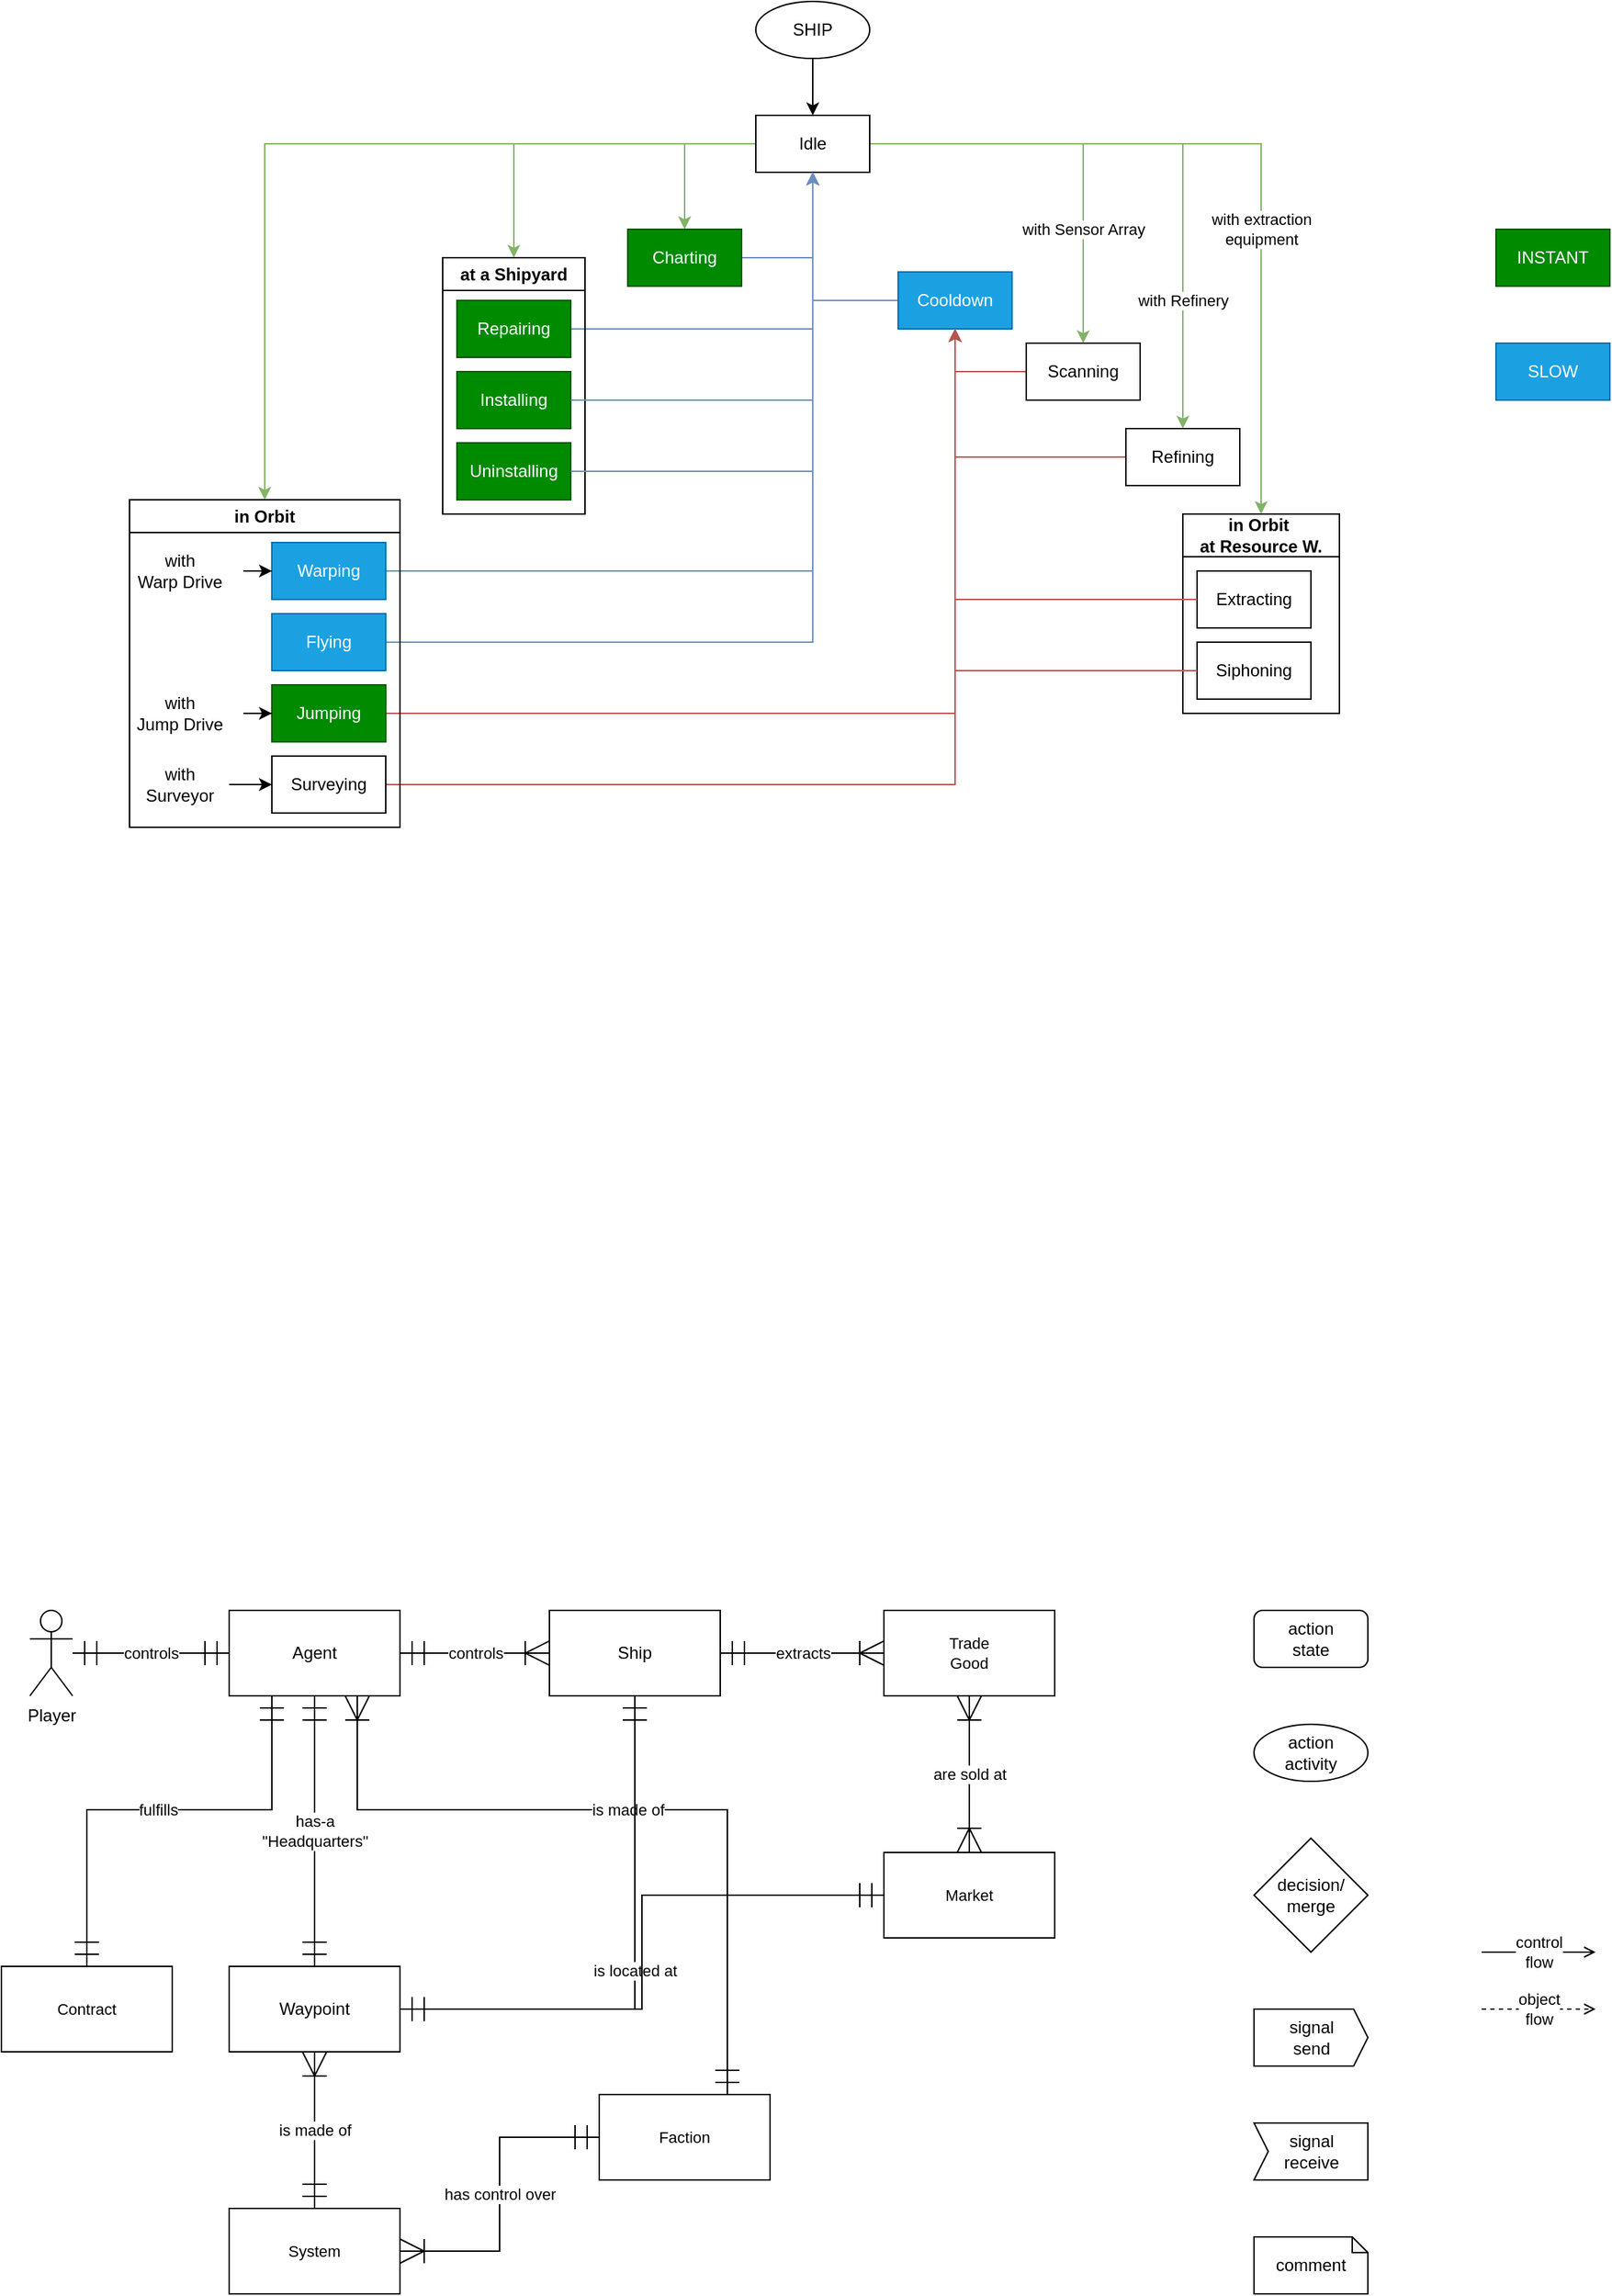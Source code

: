 <mxfile version="24.5.4" type="github">
  <diagram name="Page-1" id="_OZHdQPs6SoX2NPfq_Cj">
    <mxGraphModel dx="491" dy="687" grid="1" gridSize="10" guides="1" tooltips="1" connect="1" arrows="1" fold="1" page="1" pageScale="1" pageWidth="850" pageHeight="1100" math="0" shadow="0">
      <root>
        <mxCell id="0" />
        <mxCell id="1" parent="0" />
        <mxCell id="6kHPH6OEH3Yg8wW-1C3C-16" value="controls" style="edgeStyle=orthogonalEdgeStyle;rounded=0;orthogonalLoop=1;jettySize=auto;html=1;entryX=0;entryY=0.5;entryDx=0;entryDy=0;strokeColor=default;align=center;verticalAlign=middle;fontFamily=Helvetica;fontSize=11;fontColor=default;labelBackgroundColor=default;startArrow=ERmandOne;startFill=0;startSize=15;endArrow=ERmandOne;endFill=0;endSize=15;" parent="1" source="6kHPH6OEH3Yg8wW-1C3C-1" target="6kHPH6OEH3Yg8wW-1C3C-3" edge="1">
          <mxGeometry relative="1" as="geometry" />
        </mxCell>
        <mxCell id="6kHPH6OEH3Yg8wW-1C3C-1" value="Player" style="shape=umlActor;verticalLabelPosition=bottom;verticalAlign=top;html=1;outlineConnect=0;" parent="1" vertex="1">
          <mxGeometry x="50" y="1170" width="30" height="60" as="geometry" />
        </mxCell>
        <mxCell id="6kHPH6OEH3Yg8wW-1C3C-6" value="controls" style="edgeStyle=orthogonalEdgeStyle;rounded=0;orthogonalLoop=1;jettySize=auto;html=1;endArrow=ERoneToMany;endFill=0;endSize=15;startSize=15;startArrow=ERmandOne;startFill=0;" parent="1" source="6kHPH6OEH3Yg8wW-1C3C-3" target="6kHPH6OEH3Yg8wW-1C3C-7" edge="1">
          <mxGeometry relative="1" as="geometry">
            <mxPoint x="470" y="1200" as="targetPoint" />
          </mxGeometry>
        </mxCell>
        <mxCell id="6kHPH6OEH3Yg8wW-1C3C-17" value="&lt;div&gt;has-a&lt;/div&gt;&lt;div&gt;&quot;Headquarters&quot;&lt;br&gt;&lt;/div&gt;" style="edgeStyle=orthogonalEdgeStyle;rounded=0;orthogonalLoop=1;jettySize=auto;html=1;entryX=0.5;entryY=0;entryDx=0;entryDy=0;strokeColor=default;align=center;verticalAlign=middle;fontFamily=Helvetica;fontSize=11;fontColor=default;labelBackgroundColor=default;startArrow=ERmandOne;startFill=0;startSize=15;endArrow=ERmandOne;endFill=0;endSize=15;" parent="1" source="6kHPH6OEH3Yg8wW-1C3C-3" target="6kHPH6OEH3Yg8wW-1C3C-4" edge="1">
          <mxGeometry relative="1" as="geometry" />
        </mxCell>
        <mxCell id="6kHPH6OEH3Yg8wW-1C3C-20" value="fulfills" style="edgeStyle=orthogonalEdgeStyle;rounded=0;orthogonalLoop=1;jettySize=auto;html=1;exitX=0.25;exitY=1;exitDx=0;exitDy=0;entryX=0.5;entryY=0;entryDx=0;entryDy=0;strokeColor=default;align=center;verticalAlign=middle;fontFamily=Helvetica;fontSize=11;fontColor=default;labelBackgroundColor=default;startArrow=ERmandOne;startFill=0;startSize=15;endArrow=ERmandOne;endFill=0;endSize=15;" parent="1" source="6kHPH6OEH3Yg8wW-1C3C-3" target="6kHPH6OEH3Yg8wW-1C3C-19" edge="1">
          <mxGeometry relative="1" as="geometry">
            <Array as="points">
              <mxPoint x="220" y="1310" />
              <mxPoint x="90" y="1310" />
            </Array>
          </mxGeometry>
        </mxCell>
        <mxCell id="6kHPH6OEH3Yg8wW-1C3C-23" value="is made of" style="edgeStyle=orthogonalEdgeStyle;rounded=0;orthogonalLoop=1;jettySize=auto;html=1;exitX=0.75;exitY=1;exitDx=0;exitDy=0;strokeColor=default;align=center;verticalAlign=middle;fontFamily=Helvetica;fontSize=11;fontColor=default;labelBackgroundColor=default;startArrow=ERoneToMany;startFill=0;startSize=15;endArrow=ERmandOne;endFill=0;endSize=15;entryX=0.75;entryY=0;entryDx=0;entryDy=0;" parent="1" source="6kHPH6OEH3Yg8wW-1C3C-3" target="6kHPH6OEH3Yg8wW-1C3C-21" edge="1">
          <mxGeometry relative="1" as="geometry">
            <mxPoint x="290" y="1660" as="targetPoint" />
            <Array as="points">
              <mxPoint x="280" y="1310" />
              <mxPoint x="540" y="1310" />
            </Array>
          </mxGeometry>
        </mxCell>
        <mxCell id="6kHPH6OEH3Yg8wW-1C3C-3" value="&lt;div&gt;Agent&lt;/div&gt;" style="rounded=0;whiteSpace=wrap;html=1;" parent="1" vertex="1">
          <mxGeometry x="190" y="1170" width="120" height="60" as="geometry" />
        </mxCell>
        <mxCell id="6kHPH6OEH3Yg8wW-1C3C-4" value="Waypoint" style="rounded=0;whiteSpace=wrap;html=1;" parent="1" vertex="1">
          <mxGeometry x="190" y="1420" width="120" height="60" as="geometry" />
        </mxCell>
        <mxCell id="6kHPH6OEH3Yg8wW-1C3C-18" value="is located at" style="edgeStyle=orthogonalEdgeStyle;rounded=0;orthogonalLoop=1;jettySize=auto;html=1;entryX=1;entryY=0.5;entryDx=0;entryDy=0;strokeColor=default;align=center;verticalAlign=middle;fontFamily=Helvetica;fontSize=11;fontColor=default;labelBackgroundColor=default;startArrow=ERmandOne;startFill=0;startSize=15;endArrow=ERmandOne;endFill=0;endSize=15;exitX=0.5;exitY=1;exitDx=0;exitDy=0;" parent="1" source="6kHPH6OEH3Yg8wW-1C3C-7" target="6kHPH6OEH3Yg8wW-1C3C-4" edge="1">
          <mxGeometry relative="1" as="geometry" />
        </mxCell>
        <mxCell id="6kHPH6OEH3Yg8wW-1C3C-30" value="extracts" style="edgeStyle=orthogonalEdgeStyle;rounded=0;orthogonalLoop=1;jettySize=auto;html=1;strokeColor=default;align=center;verticalAlign=middle;fontFamily=Helvetica;fontSize=11;fontColor=default;labelBackgroundColor=default;startArrow=ERmandOne;startFill=0;startSize=15;endArrow=ERoneToMany;endFill=0;endSize=15;" parent="1" source="6kHPH6OEH3Yg8wW-1C3C-7" target="6kHPH6OEH3Yg8wW-1C3C-29" edge="1">
          <mxGeometry relative="1" as="geometry" />
        </mxCell>
        <mxCell id="6kHPH6OEH3Yg8wW-1C3C-7" value="Ship" style="rounded=0;whiteSpace=wrap;html=1;" parent="1" vertex="1">
          <mxGeometry x="415" y="1170" width="120" height="60" as="geometry" />
        </mxCell>
        <mxCell id="6kHPH6OEH3Yg8wW-1C3C-19" value="Contract" style="rounded=0;whiteSpace=wrap;html=1;fontFamily=Helvetica;fontSize=11;fontColor=default;labelBackgroundColor=default;" parent="1" vertex="1">
          <mxGeometry x="30" y="1420" width="120" height="60" as="geometry" />
        </mxCell>
        <mxCell id="6kHPH6OEH3Yg8wW-1C3C-26" value="has control over" style="edgeStyle=orthogonalEdgeStyle;rounded=0;orthogonalLoop=1;jettySize=auto;html=1;entryX=1;entryY=0.5;entryDx=0;entryDy=0;strokeColor=default;align=center;verticalAlign=middle;fontFamily=Helvetica;fontSize=11;fontColor=default;labelBackgroundColor=default;startArrow=ERmandOne;startFill=0;startSize=15;endArrow=ERoneToMany;endFill=0;endSize=15;" parent="1" source="6kHPH6OEH3Yg8wW-1C3C-21" target="6kHPH6OEH3Yg8wW-1C3C-24" edge="1">
          <mxGeometry relative="1" as="geometry" />
        </mxCell>
        <mxCell id="6kHPH6OEH3Yg8wW-1C3C-21" value="Faction" style="rounded=0;whiteSpace=wrap;html=1;fontFamily=Helvetica;fontSize=11;fontColor=default;labelBackgroundColor=default;" parent="1" vertex="1">
          <mxGeometry x="450" y="1510" width="120" height="60" as="geometry" />
        </mxCell>
        <mxCell id="6kHPH6OEH3Yg8wW-1C3C-25" value="is made of" style="edgeStyle=orthogonalEdgeStyle;rounded=0;orthogonalLoop=1;jettySize=auto;html=1;strokeColor=default;align=center;verticalAlign=middle;fontFamily=Helvetica;fontSize=11;fontColor=default;labelBackgroundColor=default;startArrow=ERmandOne;startFill=0;startSize=15;endArrow=ERoneToMany;endFill=0;endSize=15;" parent="1" source="6kHPH6OEH3Yg8wW-1C3C-24" target="6kHPH6OEH3Yg8wW-1C3C-4" edge="1">
          <mxGeometry relative="1" as="geometry" />
        </mxCell>
        <mxCell id="6kHPH6OEH3Yg8wW-1C3C-24" value="System" style="rounded=0;whiteSpace=wrap;html=1;fontFamily=Helvetica;fontSize=11;fontColor=default;labelBackgroundColor=default;" parent="1" vertex="1">
          <mxGeometry x="190" y="1590" width="120" height="60" as="geometry" />
        </mxCell>
        <mxCell id="6kHPH6OEH3Yg8wW-1C3C-33" value="are sold at" style="edgeStyle=orthogonalEdgeStyle;rounded=0;orthogonalLoop=1;jettySize=auto;html=1;strokeColor=default;align=center;verticalAlign=middle;fontFamily=Helvetica;fontSize=11;fontColor=default;labelBackgroundColor=default;startArrow=ERoneToMany;startFill=0;startSize=15;endArrow=ERoneToMany;endFill=0;endSize=15;" parent="1" source="6kHPH6OEH3Yg8wW-1C3C-29" target="6kHPH6OEH3Yg8wW-1C3C-32" edge="1">
          <mxGeometry relative="1" as="geometry" />
        </mxCell>
        <mxCell id="6kHPH6OEH3Yg8wW-1C3C-29" value="&lt;div&gt;Trade&lt;/div&gt;&lt;div&gt;Good&lt;br&gt;&lt;/div&gt;" style="rounded=0;whiteSpace=wrap;html=1;fontFamily=Helvetica;fontSize=11;fontColor=default;labelBackgroundColor=default;" parent="1" vertex="1">
          <mxGeometry x="650" y="1170" width="120" height="60" as="geometry" />
        </mxCell>
        <mxCell id="6kHPH6OEH3Yg8wW-1C3C-34" style="edgeStyle=orthogonalEdgeStyle;rounded=0;orthogonalLoop=1;jettySize=auto;html=1;entryX=1;entryY=0.5;entryDx=0;entryDy=0;strokeColor=default;align=center;verticalAlign=middle;fontFamily=Helvetica;fontSize=11;fontColor=default;labelBackgroundColor=default;startArrow=ERmandOne;startFill=0;startSize=15;endArrow=ERmandOne;endFill=0;endSize=15;" parent="1" source="6kHPH6OEH3Yg8wW-1C3C-32" target="6kHPH6OEH3Yg8wW-1C3C-4" edge="1">
          <mxGeometry relative="1" as="geometry">
            <Array as="points">
              <mxPoint x="480" y="1370" />
              <mxPoint x="480" y="1450" />
            </Array>
          </mxGeometry>
        </mxCell>
        <mxCell id="6kHPH6OEH3Yg8wW-1C3C-32" value="Market" style="rounded=0;whiteSpace=wrap;html=1;fontFamily=Helvetica;fontSize=11;fontColor=default;labelBackgroundColor=default;" parent="1" vertex="1">
          <mxGeometry x="650" y="1340" width="120" height="60" as="geometry" />
        </mxCell>
        <mxCell id="xialIGIcsc5dJ5JrzUwg-1" value="&lt;div&gt;decision/&lt;/div&gt;&lt;div&gt;merge&lt;br&gt;&lt;/div&gt;" style="rhombus;whiteSpace=wrap;html=1;" parent="1" vertex="1">
          <mxGeometry x="910" y="1330" width="80" height="80" as="geometry" />
        </mxCell>
        <mxCell id="xialIGIcsc5dJ5JrzUwg-2" value="&lt;div&gt;action&lt;/div&gt;&lt;div&gt;state&lt;br&gt;&lt;/div&gt;" style="rounded=1;whiteSpace=wrap;html=1;" parent="1" vertex="1">
          <mxGeometry x="910" y="1170" width="80" height="40" as="geometry" />
        </mxCell>
        <mxCell id="xialIGIcsc5dJ5JrzUwg-3" value="&lt;div&gt;action&lt;/div&gt;&lt;div&gt;activity&lt;br&gt;&lt;/div&gt;" style="ellipse;whiteSpace=wrap;html=1;" parent="1" vertex="1">
          <mxGeometry x="910" y="1250" width="80" height="40" as="geometry" />
        </mxCell>
        <mxCell id="xialIGIcsc5dJ5JrzUwg-4" value="&lt;div&gt;control&lt;/div&gt;&lt;div&gt;flow&lt;br&gt;&lt;/div&gt;" style="endArrow=open;html=1;rounded=0;endFill=0;" parent="1" edge="1">
          <mxGeometry width="50" height="50" relative="1" as="geometry">
            <mxPoint x="1070" y="1410" as="sourcePoint" />
            <mxPoint x="1150" y="1410" as="targetPoint" />
          </mxGeometry>
        </mxCell>
        <mxCell id="xialIGIcsc5dJ5JrzUwg-5" value="&lt;div&gt;object&lt;/div&gt;&lt;div&gt;flow&lt;br&gt;&lt;/div&gt;" style="endArrow=open;html=1;rounded=0;endFill=0;dashed=1;" parent="1" edge="1">
          <mxGeometry width="50" height="50" relative="1" as="geometry">
            <mxPoint x="1070" y="1450" as="sourcePoint" />
            <mxPoint x="1150" y="1450" as="targetPoint" />
          </mxGeometry>
        </mxCell>
        <mxCell id="xialIGIcsc5dJ5JrzUwg-10" value="&lt;div&gt;signal&lt;/div&gt;&lt;div&gt;send&lt;br&gt;&lt;/div&gt;" style="html=1;shadow=0;dashed=0;align=center;verticalAlign=middle;shape=mxgraph.arrows2.arrow;dy=0;dx=10;notch=0;" parent="1" vertex="1">
          <mxGeometry x="910" y="1450" width="80" height="40" as="geometry" />
        </mxCell>
        <mxCell id="xialIGIcsc5dJ5JrzUwg-11" value="&lt;div&gt;signal&lt;/div&gt;&lt;div&gt;receive&lt;br&gt;&lt;/div&gt;" style="html=1;shadow=0;dashed=0;align=center;verticalAlign=middle;shape=mxgraph.arrows2.arrow;dy=0;dx=0;notch=10;" parent="1" vertex="1">
          <mxGeometry x="910" y="1530" width="80" height="40" as="geometry" />
        </mxCell>
        <mxCell id="xialIGIcsc5dJ5JrzUwg-12" value="comment" style="shape=note;whiteSpace=wrap;html=1;backgroundOutline=1;darkOpacity=0.05;size=11;" parent="1" vertex="1">
          <mxGeometry x="910" y="1610" width="80" height="40" as="geometry" />
        </mxCell>
        <mxCell id="OyuBoa7CFAcm1fHNNKRn-15" style="edgeStyle=orthogonalEdgeStyle;rounded=0;orthogonalLoop=1;jettySize=auto;html=1;entryX=0.5;entryY=0;entryDx=0;entryDy=0;" edge="1" parent="1" source="OyuBoa7CFAcm1fHNNKRn-1" target="OyuBoa7CFAcm1fHNNKRn-2">
          <mxGeometry relative="1" as="geometry" />
        </mxCell>
        <mxCell id="OyuBoa7CFAcm1fHNNKRn-1" value="SHIP" style="ellipse;whiteSpace=wrap;html=1;" vertex="1" parent="1">
          <mxGeometry x="560" y="40" width="80" height="40" as="geometry" />
        </mxCell>
        <mxCell id="OyuBoa7CFAcm1fHNNKRn-31" style="edgeStyle=orthogonalEdgeStyle;rounded=0;orthogonalLoop=1;jettySize=auto;html=1;fillColor=#d5e8d4;strokeColor=#82b366;" edge="1" parent="1" source="OyuBoa7CFAcm1fHNNKRn-2" target="OyuBoa7CFAcm1fHNNKRn-26">
          <mxGeometry relative="1" as="geometry" />
        </mxCell>
        <mxCell id="OyuBoa7CFAcm1fHNNKRn-34" style="edgeStyle=orthogonalEdgeStyle;rounded=0;orthogonalLoop=1;jettySize=auto;html=1;fillColor=#d5e8d4;strokeColor=#82b366;" edge="1" parent="1" source="OyuBoa7CFAcm1fHNNKRn-2" target="OyuBoa7CFAcm1fHNNKRn-32">
          <mxGeometry relative="1" as="geometry" />
        </mxCell>
        <mxCell id="OyuBoa7CFAcm1fHNNKRn-42" value="&lt;div&gt;with extraction&lt;/div&gt;&lt;div&gt;equipment&lt;br&gt;&lt;/div&gt;" style="edgeStyle=orthogonalEdgeStyle;rounded=0;orthogonalLoop=1;jettySize=auto;html=1;fillColor=#d5e8d4;strokeColor=#82b366;" edge="1" parent="1" source="OyuBoa7CFAcm1fHNNKRn-2" target="OyuBoa7CFAcm1fHNNKRn-37">
          <mxGeometry x="0.252" relative="1" as="geometry">
            <mxPoint as="offset" />
          </mxGeometry>
        </mxCell>
        <mxCell id="OyuBoa7CFAcm1fHNNKRn-43" style="edgeStyle=orthogonalEdgeStyle;rounded=0;orthogonalLoop=1;jettySize=auto;html=1;fillColor=#d5e8d4;strokeColor=#82b366;" edge="1" parent="1" source="OyuBoa7CFAcm1fHNNKRn-2" target="OyuBoa7CFAcm1fHNNKRn-3">
          <mxGeometry relative="1" as="geometry" />
        </mxCell>
        <mxCell id="OyuBoa7CFAcm1fHNNKRn-48" value="with Sensor Array" style="edgeStyle=orthogonalEdgeStyle;rounded=0;orthogonalLoop=1;jettySize=auto;html=1;fillColor=#d5e8d4;strokeColor=#82b366;" edge="1" parent="1" source="OyuBoa7CFAcm1fHNNKRn-2" target="OyuBoa7CFAcm1fHNNKRn-46">
          <mxGeometry x="0.448" relative="1" as="geometry">
            <mxPoint as="offset" />
          </mxGeometry>
        </mxCell>
        <mxCell id="OyuBoa7CFAcm1fHNNKRn-51" value="with Refinery" style="edgeStyle=orthogonalEdgeStyle;rounded=0;orthogonalLoop=1;jettySize=auto;html=1;fillColor=#d5e8d4;strokeColor=#82b366;" edge="1" parent="1" source="OyuBoa7CFAcm1fHNNKRn-2" target="OyuBoa7CFAcm1fHNNKRn-9">
          <mxGeometry x="0.571" relative="1" as="geometry">
            <mxPoint as="offset" />
          </mxGeometry>
        </mxCell>
        <mxCell id="OyuBoa7CFAcm1fHNNKRn-2" value="Idle" style="rounded=0;whiteSpace=wrap;html=1;" vertex="1" parent="1">
          <mxGeometry x="560" y="120" width="80" height="40" as="geometry" />
        </mxCell>
        <mxCell id="OyuBoa7CFAcm1fHNNKRn-36" style="edgeStyle=orthogonalEdgeStyle;rounded=0;orthogonalLoop=1;jettySize=auto;html=1;fillColor=#dae8fc;strokeColor=#6c8ebf;" edge="1" parent="1" source="OyuBoa7CFAcm1fHNNKRn-3" target="OyuBoa7CFAcm1fHNNKRn-2">
          <mxGeometry relative="1" as="geometry" />
        </mxCell>
        <mxCell id="OyuBoa7CFAcm1fHNNKRn-3" value="Charting" style="rounded=0;whiteSpace=wrap;html=1;fillColor=#008a00;fontColor=#ffffff;strokeColor=#005700;" vertex="1" parent="1">
          <mxGeometry x="470" y="200" width="80" height="40" as="geometry" />
        </mxCell>
        <mxCell id="OyuBoa7CFAcm1fHNNKRn-22" style="edgeStyle=orthogonalEdgeStyle;rounded=0;orthogonalLoop=1;jettySize=auto;html=1;fillColor=#dae8fc;strokeColor=#6c8ebf;" edge="1" parent="1" source="OyuBoa7CFAcm1fHNNKRn-4" target="OyuBoa7CFAcm1fHNNKRn-2">
          <mxGeometry relative="1" as="geometry" />
        </mxCell>
        <mxCell id="OyuBoa7CFAcm1fHNNKRn-4" value="&lt;div&gt;Cooldown&lt;br&gt;&lt;/div&gt;" style="rounded=0;whiteSpace=wrap;html=1;fillColor=#1ba1e2;fontColor=#ffffff;strokeColor=#006EAF;" vertex="1" parent="1">
          <mxGeometry x="660" y="230" width="80" height="40" as="geometry" />
        </mxCell>
        <mxCell id="OyuBoa7CFAcm1fHNNKRn-20" style="edgeStyle=orthogonalEdgeStyle;rounded=0;orthogonalLoop=1;jettySize=auto;html=1;fillColor=#dae8fc;strokeColor=#6c8ebf;" edge="1" parent="1" source="OyuBoa7CFAcm1fHNNKRn-6" target="OyuBoa7CFAcm1fHNNKRn-2">
          <mxGeometry relative="1" as="geometry" />
        </mxCell>
        <mxCell id="OyuBoa7CFAcm1fHNNKRn-19" style="edgeStyle=orthogonalEdgeStyle;rounded=0;orthogonalLoop=1;jettySize=auto;html=1;fillColor=#f8cecc;strokeColor=#b85450;" edge="1" parent="1" source="OyuBoa7CFAcm1fHNNKRn-7" target="OyuBoa7CFAcm1fHNNKRn-4">
          <mxGeometry relative="1" as="geometry" />
        </mxCell>
        <mxCell id="OyuBoa7CFAcm1fHNNKRn-35" style="edgeStyle=orthogonalEdgeStyle;rounded=0;orthogonalLoop=1;jettySize=auto;html=1;fillColor=#f8cecc;strokeColor=#b85450;" edge="1" parent="1" source="OyuBoa7CFAcm1fHNNKRn-12" target="OyuBoa7CFAcm1fHNNKRn-4">
          <mxGeometry relative="1" as="geometry" />
        </mxCell>
        <mxCell id="OyuBoa7CFAcm1fHNNKRn-23" style="edgeStyle=orthogonalEdgeStyle;rounded=0;orthogonalLoop=1;jettySize=auto;html=1;fillColor=#dae8fc;strokeColor=#6c8ebf;" edge="1" parent="1" source="OyuBoa7CFAcm1fHNNKRn-13" target="OyuBoa7CFAcm1fHNNKRn-2">
          <mxGeometry relative="1" as="geometry" />
        </mxCell>
        <mxCell id="OyuBoa7CFAcm1fHNNKRn-21" style="edgeStyle=orthogonalEdgeStyle;rounded=0;orthogonalLoop=1;jettySize=auto;html=1;fillColor=#dae8fc;strokeColor=#6c8ebf;" edge="1" parent="1" source="OyuBoa7CFAcm1fHNNKRn-14" target="OyuBoa7CFAcm1fHNNKRn-2">
          <mxGeometry relative="1" as="geometry" />
        </mxCell>
        <mxCell id="OyuBoa7CFAcm1fHNNKRn-26" value="at a Shipyard" style="swimlane;whiteSpace=wrap;html=1;" vertex="1" parent="1">
          <mxGeometry x="340" y="220" width="100" height="180" as="geometry">
            <mxRectangle x="850" y="580" width="120" height="40" as="alternateBounds" />
          </mxGeometry>
        </mxCell>
        <mxCell id="OyuBoa7CFAcm1fHNNKRn-13" value="Repairing" style="rounded=0;whiteSpace=wrap;html=1;fillColor=#008a00;fontColor=#ffffff;strokeColor=#005700;" vertex="1" parent="OyuBoa7CFAcm1fHNNKRn-26">
          <mxGeometry x="10" y="30" width="80" height="40" as="geometry" />
        </mxCell>
        <mxCell id="OyuBoa7CFAcm1fHNNKRn-8" value="Installing" style="rounded=0;whiteSpace=wrap;html=1;fillColor=#008a00;fontColor=#ffffff;strokeColor=#005700;" vertex="1" parent="OyuBoa7CFAcm1fHNNKRn-26">
          <mxGeometry x="10" y="80" width="80" height="40" as="geometry" />
        </mxCell>
        <mxCell id="OyuBoa7CFAcm1fHNNKRn-10" value="Uninstalling" style="rounded=0;whiteSpace=wrap;html=1;fillColor=#008a00;fontColor=#ffffff;strokeColor=#005700;" vertex="1" parent="OyuBoa7CFAcm1fHNNKRn-26">
          <mxGeometry x="10" y="130" width="80" height="40" as="geometry" />
        </mxCell>
        <mxCell id="OyuBoa7CFAcm1fHNNKRn-27" style="edgeStyle=orthogonalEdgeStyle;rounded=0;orthogonalLoop=1;jettySize=auto;html=1;fillColor=#dae8fc;strokeColor=#6c8ebf;" edge="1" parent="1" source="OyuBoa7CFAcm1fHNNKRn-8" target="OyuBoa7CFAcm1fHNNKRn-2">
          <mxGeometry relative="1" as="geometry" />
        </mxCell>
        <mxCell id="OyuBoa7CFAcm1fHNNKRn-28" style="edgeStyle=orthogonalEdgeStyle;rounded=0;orthogonalLoop=1;jettySize=auto;html=1;fillColor=#dae8fc;strokeColor=#6c8ebf;" edge="1" parent="1" source="OyuBoa7CFAcm1fHNNKRn-10" target="OyuBoa7CFAcm1fHNNKRn-2">
          <mxGeometry relative="1" as="geometry" />
        </mxCell>
        <mxCell id="OyuBoa7CFAcm1fHNNKRn-32" value="in Orbit" style="swimlane;whiteSpace=wrap;html=1;" vertex="1" parent="1">
          <mxGeometry x="120" y="390" width="190" height="230" as="geometry">
            <mxRectangle x="450" y="380" width="80" height="30" as="alternateBounds" />
          </mxGeometry>
        </mxCell>
        <mxCell id="OyuBoa7CFAcm1fHNNKRn-7" value="Jumping" style="rounded=0;whiteSpace=wrap;html=1;fillColor=#008a00;fontColor=#ffffff;strokeColor=#005700;" vertex="1" parent="OyuBoa7CFAcm1fHNNKRn-32">
          <mxGeometry x="100" y="130" width="80" height="40" as="geometry" />
        </mxCell>
        <mxCell id="OyuBoa7CFAcm1fHNNKRn-6" value="Flying" style="rounded=0;whiteSpace=wrap;html=1;fillColor=#1ba1e2;fontColor=#ffffff;strokeColor=#006EAF;" vertex="1" parent="OyuBoa7CFAcm1fHNNKRn-32">
          <mxGeometry x="100" y="80" width="80" height="40" as="geometry" />
        </mxCell>
        <mxCell id="OyuBoa7CFAcm1fHNNKRn-14" value="Warping" style="rounded=0;whiteSpace=wrap;html=1;fillColor=#1ba1e2;fontColor=#ffffff;strokeColor=#006EAF;" vertex="1" parent="OyuBoa7CFAcm1fHNNKRn-32">
          <mxGeometry x="100" y="30" width="80" height="40" as="geometry" />
        </mxCell>
        <mxCell id="OyuBoa7CFAcm1fHNNKRn-12" value="Surveying" style="rounded=0;whiteSpace=wrap;html=1;" vertex="1" parent="OyuBoa7CFAcm1fHNNKRn-32">
          <mxGeometry x="100" y="180" width="80" height="40" as="geometry" />
        </mxCell>
        <mxCell id="OyuBoa7CFAcm1fHNNKRn-54" style="edgeStyle=orthogonalEdgeStyle;rounded=0;orthogonalLoop=1;jettySize=auto;html=1;" edge="1" parent="OyuBoa7CFAcm1fHNNKRn-32" source="OyuBoa7CFAcm1fHNNKRn-53" target="OyuBoa7CFAcm1fHNNKRn-14">
          <mxGeometry relative="1" as="geometry" />
        </mxCell>
        <mxCell id="OyuBoa7CFAcm1fHNNKRn-53" value="&lt;div&gt;with&lt;br&gt;&lt;/div&gt;&lt;div&gt;Warp Drive&lt;/div&gt;" style="text;html=1;align=center;verticalAlign=middle;resizable=0;points=[];autosize=1;strokeColor=none;fillColor=none;" vertex="1" parent="OyuBoa7CFAcm1fHNNKRn-32">
          <mxGeometry x="-10" y="30" width="90" height="40" as="geometry" />
        </mxCell>
        <mxCell id="OyuBoa7CFAcm1fHNNKRn-56" style="edgeStyle=orthogonalEdgeStyle;rounded=0;orthogonalLoop=1;jettySize=auto;html=1;" edge="1" parent="OyuBoa7CFAcm1fHNNKRn-32" source="OyuBoa7CFAcm1fHNNKRn-55" target="OyuBoa7CFAcm1fHNNKRn-7">
          <mxGeometry relative="1" as="geometry" />
        </mxCell>
        <mxCell id="OyuBoa7CFAcm1fHNNKRn-55" value="&lt;div&gt;with&lt;/div&gt;&lt;div&gt;Jump Drive&lt;br&gt;&lt;/div&gt;" style="text;html=1;align=center;verticalAlign=middle;resizable=0;points=[];autosize=1;strokeColor=none;fillColor=none;" vertex="1" parent="OyuBoa7CFAcm1fHNNKRn-32">
          <mxGeometry x="-10" y="130" width="90" height="40" as="geometry" />
        </mxCell>
        <mxCell id="OyuBoa7CFAcm1fHNNKRn-58" style="edgeStyle=orthogonalEdgeStyle;rounded=0;orthogonalLoop=1;jettySize=auto;html=1;" edge="1" parent="OyuBoa7CFAcm1fHNNKRn-32" source="OyuBoa7CFAcm1fHNNKRn-57" target="OyuBoa7CFAcm1fHNNKRn-12">
          <mxGeometry relative="1" as="geometry" />
        </mxCell>
        <mxCell id="OyuBoa7CFAcm1fHNNKRn-57" value="&lt;div&gt;with&lt;/div&gt;&lt;div&gt;Surveyor&lt;br&gt;&lt;/div&gt;" style="text;html=1;align=center;verticalAlign=middle;resizable=0;points=[];autosize=1;strokeColor=none;fillColor=none;" vertex="1" parent="OyuBoa7CFAcm1fHNNKRn-32">
          <mxGeometry y="180" width="70" height="40" as="geometry" />
        </mxCell>
        <mxCell id="OyuBoa7CFAcm1fHNNKRn-37" value="&lt;div&gt;in Orbit&amp;nbsp;&lt;/div&gt;&lt;div&gt;at Resource W.&lt;/div&gt;" style="swimlane;whiteSpace=wrap;html=1;startSize=30;" vertex="1" parent="1">
          <mxGeometry x="860" y="400" width="110" height="140" as="geometry">
            <mxRectangle x="500" y="490" width="170" height="30" as="alternateBounds" />
          </mxGeometry>
        </mxCell>
        <mxCell id="OyuBoa7CFAcm1fHNNKRn-5" value="Extracting" style="rounded=0;whiteSpace=wrap;html=1;" vertex="1" parent="OyuBoa7CFAcm1fHNNKRn-37">
          <mxGeometry x="10" y="40" width="80" height="40" as="geometry" />
        </mxCell>
        <mxCell id="OyuBoa7CFAcm1fHNNKRn-11" value="Siphoning" style="rounded=0;whiteSpace=wrap;html=1;" vertex="1" parent="OyuBoa7CFAcm1fHNNKRn-37">
          <mxGeometry x="10" y="90" width="80" height="40" as="geometry" />
        </mxCell>
        <mxCell id="OyuBoa7CFAcm1fHNNKRn-47" style="edgeStyle=orthogonalEdgeStyle;rounded=0;orthogonalLoop=1;jettySize=auto;html=1;fillColor=#f8cecc;strokeColor=#b85450;" edge="1" parent="1" source="OyuBoa7CFAcm1fHNNKRn-46" target="OyuBoa7CFAcm1fHNNKRn-4">
          <mxGeometry relative="1" as="geometry" />
        </mxCell>
        <mxCell id="OyuBoa7CFAcm1fHNNKRn-46" value="Scanning" style="rounded=0;whiteSpace=wrap;html=1;" vertex="1" parent="1">
          <mxGeometry x="750" y="280" width="80" height="40" as="geometry" />
        </mxCell>
        <mxCell id="OyuBoa7CFAcm1fHNNKRn-49" style="edgeStyle=orthogonalEdgeStyle;rounded=0;orthogonalLoop=1;jettySize=auto;html=1;fillColor=#f8cecc;strokeColor=#b85450;" edge="1" parent="1" source="OyuBoa7CFAcm1fHNNKRn-5" target="OyuBoa7CFAcm1fHNNKRn-4">
          <mxGeometry relative="1" as="geometry" />
        </mxCell>
        <mxCell id="OyuBoa7CFAcm1fHNNKRn-50" style="edgeStyle=orthogonalEdgeStyle;rounded=0;orthogonalLoop=1;jettySize=auto;html=1;fillColor=#f8cecc;strokeColor=#b85450;" edge="1" parent="1" source="OyuBoa7CFAcm1fHNNKRn-9" target="OyuBoa7CFAcm1fHNNKRn-4">
          <mxGeometry relative="1" as="geometry" />
        </mxCell>
        <mxCell id="OyuBoa7CFAcm1fHNNKRn-9" value="Refining" style="rounded=0;whiteSpace=wrap;html=1;" vertex="1" parent="1">
          <mxGeometry x="820" y="340" width="80" height="40" as="geometry" />
        </mxCell>
        <mxCell id="OyuBoa7CFAcm1fHNNKRn-52" style="edgeStyle=orthogonalEdgeStyle;rounded=0;orthogonalLoop=1;jettySize=auto;html=1;fillColor=#f8cecc;strokeColor=#b85450;" edge="1" parent="1" source="OyuBoa7CFAcm1fHNNKRn-11" target="OyuBoa7CFAcm1fHNNKRn-4">
          <mxGeometry relative="1" as="geometry" />
        </mxCell>
        <mxCell id="OyuBoa7CFAcm1fHNNKRn-59" value="INSTANT" style="rounded=0;whiteSpace=wrap;html=1;fillColor=#008a00;strokeColor=#005700;fontColor=#ffffff;" vertex="1" parent="1">
          <mxGeometry x="1080" y="200" width="80" height="40" as="geometry" />
        </mxCell>
        <mxCell id="OyuBoa7CFAcm1fHNNKRn-60" value="SLOW" style="rounded=0;whiteSpace=wrap;html=1;fillColor=#1ba1e2;strokeColor=#006EAF;fontColor=#ffffff;" vertex="1" parent="1">
          <mxGeometry x="1080" y="280" width="80" height="40" as="geometry" />
        </mxCell>
      </root>
    </mxGraphModel>
  </diagram>
</mxfile>
